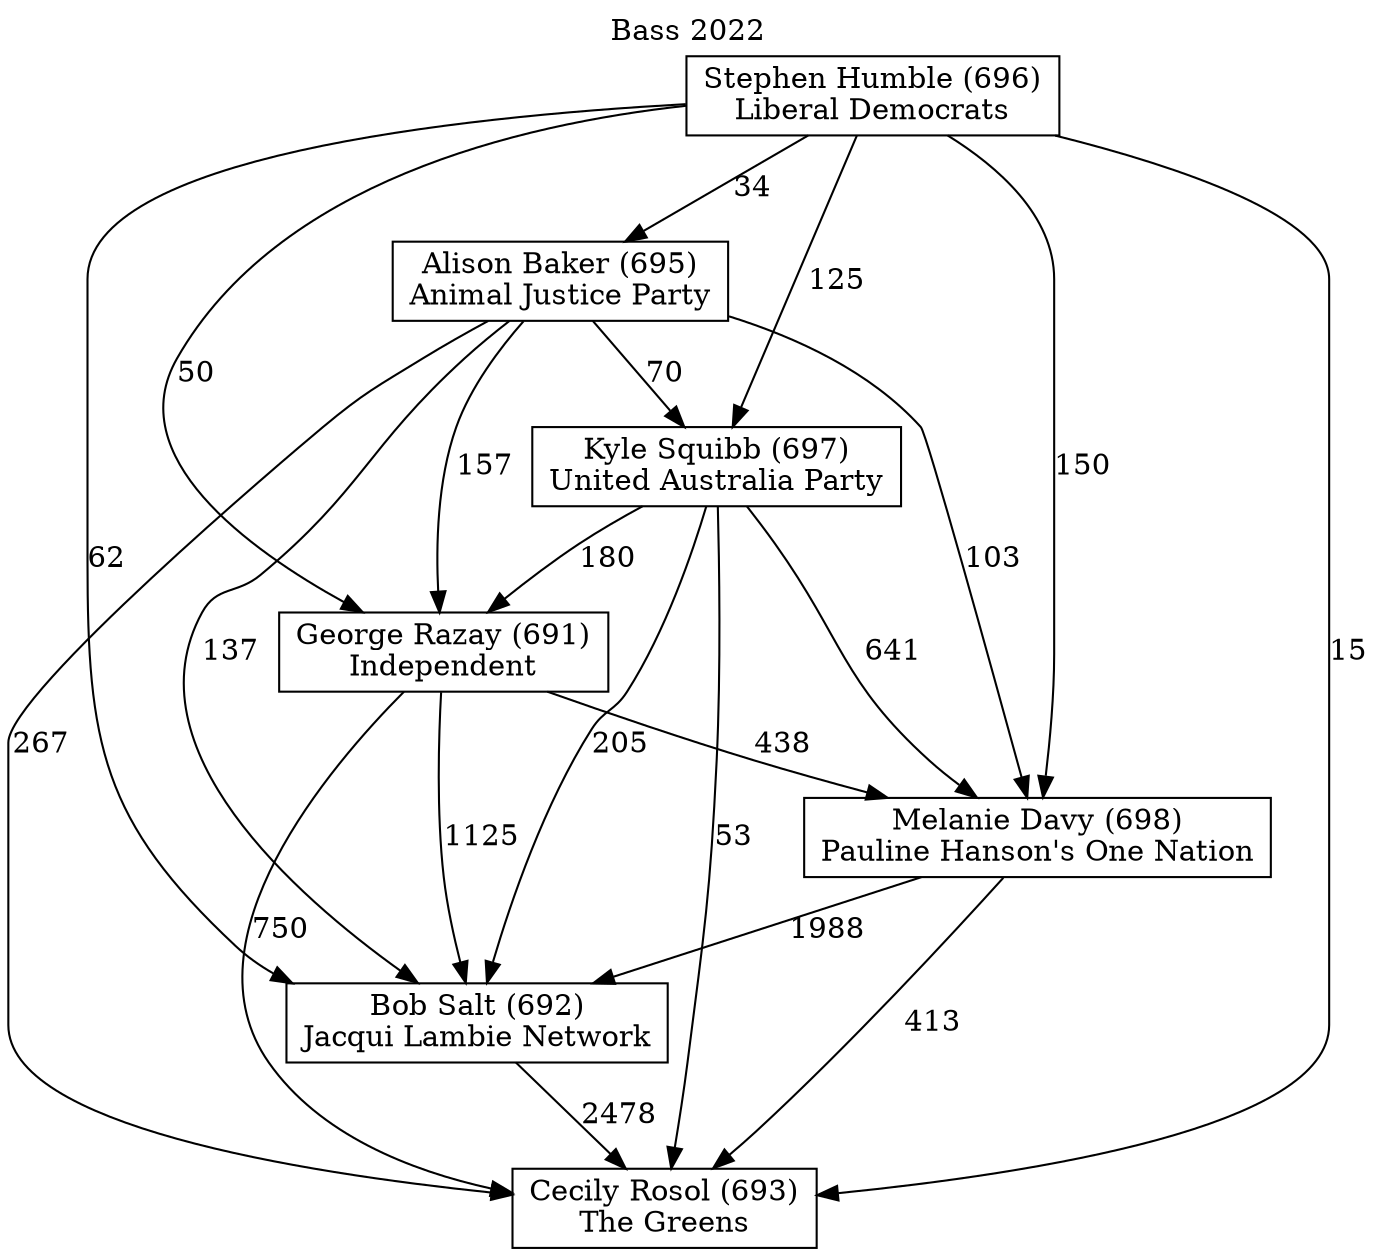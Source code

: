 // House preference flow
digraph "Cecily Rosol (693)_Bass_2022" {
	graph [label="Bass 2022" labelloc=t mclimit=10]
	node [shape=box]
	"Melanie Davy (698)" [label="Melanie Davy (698)
Pauline Hanson's One Nation"]
	"Kyle Squibb (697)" [label="Kyle Squibb (697)
United Australia Party"]
	"Alison Baker (695)" [label="Alison Baker (695)
Animal Justice Party"]
	"Stephen Humble (696)" [label="Stephen Humble (696)
Liberal Democrats"]
	"Bob Salt (692)" [label="Bob Salt (692)
Jacqui Lambie Network"]
	"Cecily Rosol (693)" [label="Cecily Rosol (693)
The Greens"]
	"George Razay (691)" [label="George Razay (691)
Independent"]
	"Stephen Humble (696)" -> "Melanie Davy (698)" [label=150]
	"Melanie Davy (698)" -> "Bob Salt (692)" [label=1988]
	"Alison Baker (695)" -> "Bob Salt (692)" [label=137]
	"Melanie Davy (698)" -> "Cecily Rosol (693)" [label=413]
	"Alison Baker (695)" -> "Kyle Squibb (697)" [label=70]
	"Stephen Humble (696)" -> "Alison Baker (695)" [label=34]
	"Stephen Humble (696)" -> "Kyle Squibb (697)" [label=125]
	"Stephen Humble (696)" -> "George Razay (691)" [label=50]
	"Kyle Squibb (697)" -> "Cecily Rosol (693)" [label=53]
	"Kyle Squibb (697)" -> "Bob Salt (692)" [label=205]
	"George Razay (691)" -> "Cecily Rosol (693)" [label=750]
	"George Razay (691)" -> "Melanie Davy (698)" [label=438]
	"Alison Baker (695)" -> "Cecily Rosol (693)" [label=267]
	"Alison Baker (695)" -> "Melanie Davy (698)" [label=103]
	"Kyle Squibb (697)" -> "Melanie Davy (698)" [label=641]
	"Bob Salt (692)" -> "Cecily Rosol (693)" [label=2478]
	"George Razay (691)" -> "Bob Salt (692)" [label=1125]
	"Stephen Humble (696)" -> "Cecily Rosol (693)" [label=15]
	"Kyle Squibb (697)" -> "George Razay (691)" [label=180]
	"Stephen Humble (696)" -> "Bob Salt (692)" [label=62]
	"Alison Baker (695)" -> "George Razay (691)" [label=157]
}
